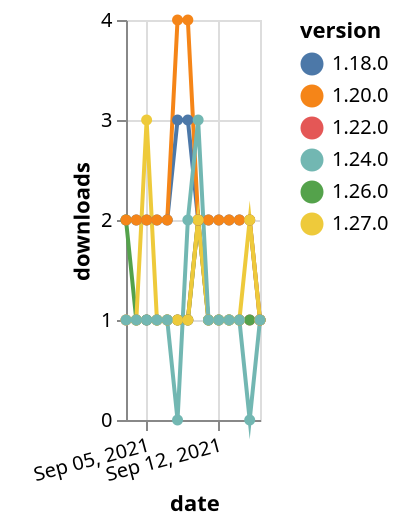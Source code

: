 {"$schema": "https://vega.github.io/schema/vega-lite/v5.json", "description": "A simple bar chart with embedded data.", "data": {"values": [{"date": "2021-09-03", "total": 2481, "delta": 2, "version": "1.18.0"}, {"date": "2021-09-04", "total": 2483, "delta": 2, "version": "1.18.0"}, {"date": "2021-09-05", "total": 2485, "delta": 2, "version": "1.18.0"}, {"date": "2021-09-06", "total": 2487, "delta": 2, "version": "1.18.0"}, {"date": "2021-09-07", "total": 2489, "delta": 2, "version": "1.18.0"}, {"date": "2021-09-08", "total": 2492, "delta": 3, "version": "1.18.0"}, {"date": "2021-09-09", "total": 2495, "delta": 3, "version": "1.18.0"}, {"date": "2021-09-10", "total": 2497, "delta": 2, "version": "1.18.0"}, {"date": "2021-09-11", "total": 2499, "delta": 2, "version": "1.18.0"}, {"date": "2021-09-12", "total": 2501, "delta": 2, "version": "1.18.0"}, {"date": "2021-09-13", "total": 2503, "delta": 2, "version": "1.18.0"}, {"date": "2021-09-14", "total": 2505, "delta": 2, "version": "1.18.0"}, {"date": "2021-09-15", "total": 2507, "delta": 2, "version": "1.18.0"}, {"date": "2021-09-16", "total": 2508, "delta": 1, "version": "1.18.0"}, {"date": "2021-09-03", "total": 247, "delta": 1, "version": "1.22.0"}, {"date": "2021-09-04", "total": 248, "delta": 1, "version": "1.22.0"}, {"date": "2021-09-05", "total": 249, "delta": 1, "version": "1.22.0"}, {"date": "2021-09-06", "total": 250, "delta": 1, "version": "1.22.0"}, {"date": "2021-09-07", "total": 251, "delta": 1, "version": "1.22.0"}, {"date": "2021-09-08", "total": 252, "delta": 1, "version": "1.22.0"}, {"date": "2021-09-09", "total": 253, "delta": 1, "version": "1.22.0"}, {"date": "2021-09-10", "total": 255, "delta": 2, "version": "1.22.0"}, {"date": "2021-09-11", "total": 256, "delta": 1, "version": "1.22.0"}, {"date": "2021-09-12", "total": 257, "delta": 1, "version": "1.22.0"}, {"date": "2021-09-13", "total": 258, "delta": 1, "version": "1.22.0"}, {"date": "2021-09-14", "total": 259, "delta": 1, "version": "1.22.0"}, {"date": "2021-09-15", "total": 260, "delta": 1, "version": "1.22.0"}, {"date": "2021-09-16", "total": 261, "delta": 1, "version": "1.22.0"}, {"date": "2021-09-03", "total": 189, "delta": 2, "version": "1.26.0"}, {"date": "2021-09-04", "total": 190, "delta": 1, "version": "1.26.0"}, {"date": "2021-09-05", "total": 191, "delta": 1, "version": "1.26.0"}, {"date": "2021-09-06", "total": 192, "delta": 1, "version": "1.26.0"}, {"date": "2021-09-07", "total": 193, "delta": 1, "version": "1.26.0"}, {"date": "2021-09-08", "total": 194, "delta": 1, "version": "1.26.0"}, {"date": "2021-09-09", "total": 195, "delta": 1, "version": "1.26.0"}, {"date": "2021-09-10", "total": 197, "delta": 2, "version": "1.26.0"}, {"date": "2021-09-11", "total": 198, "delta": 1, "version": "1.26.0"}, {"date": "2021-09-12", "total": 199, "delta": 1, "version": "1.26.0"}, {"date": "2021-09-13", "total": 200, "delta": 1, "version": "1.26.0"}, {"date": "2021-09-14", "total": 201, "delta": 1, "version": "1.26.0"}, {"date": "2021-09-15", "total": 202, "delta": 1, "version": "1.26.0"}, {"date": "2021-09-16", "total": 203, "delta": 1, "version": "1.26.0"}, {"date": "2021-09-03", "total": 2456, "delta": 2, "version": "1.20.0"}, {"date": "2021-09-04", "total": 2458, "delta": 2, "version": "1.20.0"}, {"date": "2021-09-05", "total": 2460, "delta": 2, "version": "1.20.0"}, {"date": "2021-09-06", "total": 2462, "delta": 2, "version": "1.20.0"}, {"date": "2021-09-07", "total": 2464, "delta": 2, "version": "1.20.0"}, {"date": "2021-09-08", "total": 2468, "delta": 4, "version": "1.20.0"}, {"date": "2021-09-09", "total": 2472, "delta": 4, "version": "1.20.0"}, {"date": "2021-09-10", "total": 2474, "delta": 2, "version": "1.20.0"}, {"date": "2021-09-11", "total": 2476, "delta": 2, "version": "1.20.0"}, {"date": "2021-09-12", "total": 2478, "delta": 2, "version": "1.20.0"}, {"date": "2021-09-13", "total": 2480, "delta": 2, "version": "1.20.0"}, {"date": "2021-09-14", "total": 2482, "delta": 2, "version": "1.20.0"}, {"date": "2021-09-15", "total": 2484, "delta": 2, "version": "1.20.0"}, {"date": "2021-09-16", "total": 2485, "delta": 1, "version": "1.20.0"}, {"date": "2021-09-03", "total": 165, "delta": 1, "version": "1.27.0"}, {"date": "2021-09-04", "total": 166, "delta": 1, "version": "1.27.0"}, {"date": "2021-09-05", "total": 169, "delta": 3, "version": "1.27.0"}, {"date": "2021-09-06", "total": 170, "delta": 1, "version": "1.27.0"}, {"date": "2021-09-07", "total": 171, "delta": 1, "version": "1.27.0"}, {"date": "2021-09-08", "total": 172, "delta": 1, "version": "1.27.0"}, {"date": "2021-09-09", "total": 173, "delta": 1, "version": "1.27.0"}, {"date": "2021-09-10", "total": 175, "delta": 2, "version": "1.27.0"}, {"date": "2021-09-11", "total": 176, "delta": 1, "version": "1.27.0"}, {"date": "2021-09-12", "total": 177, "delta": 1, "version": "1.27.0"}, {"date": "2021-09-13", "total": 178, "delta": 1, "version": "1.27.0"}, {"date": "2021-09-14", "total": 179, "delta": 1, "version": "1.27.0"}, {"date": "2021-09-15", "total": 181, "delta": 2, "version": "1.27.0"}, {"date": "2021-09-16", "total": 182, "delta": 1, "version": "1.27.0"}, {"date": "2021-09-03", "total": 331, "delta": 1, "version": "1.24.0"}, {"date": "2021-09-04", "total": 332, "delta": 1, "version": "1.24.0"}, {"date": "2021-09-05", "total": 333, "delta": 1, "version": "1.24.0"}, {"date": "2021-09-06", "total": 334, "delta": 1, "version": "1.24.0"}, {"date": "2021-09-07", "total": 335, "delta": 1, "version": "1.24.0"}, {"date": "2021-09-08", "total": 335, "delta": 0, "version": "1.24.0"}, {"date": "2021-09-09", "total": 337, "delta": 2, "version": "1.24.0"}, {"date": "2021-09-10", "total": 340, "delta": 3, "version": "1.24.0"}, {"date": "2021-09-11", "total": 341, "delta": 1, "version": "1.24.0"}, {"date": "2021-09-12", "total": 342, "delta": 1, "version": "1.24.0"}, {"date": "2021-09-13", "total": 343, "delta": 1, "version": "1.24.0"}, {"date": "2021-09-14", "total": 344, "delta": 1, "version": "1.24.0"}, {"date": "2021-09-15", "total": 344, "delta": 0, "version": "1.24.0"}, {"date": "2021-09-16", "total": 345, "delta": 1, "version": "1.24.0"}]}, "width": "container", "mark": {"type": "line", "point": {"filled": true}}, "encoding": {"x": {"field": "date", "type": "temporal", "timeUnit": "yearmonthdate", "title": "date", "axis": {"labelAngle": -15}}, "y": {"field": "delta", "type": "quantitative", "title": "downloads"}, "color": {"field": "version", "type": "nominal"}, "tooltip": {"field": "delta"}}}